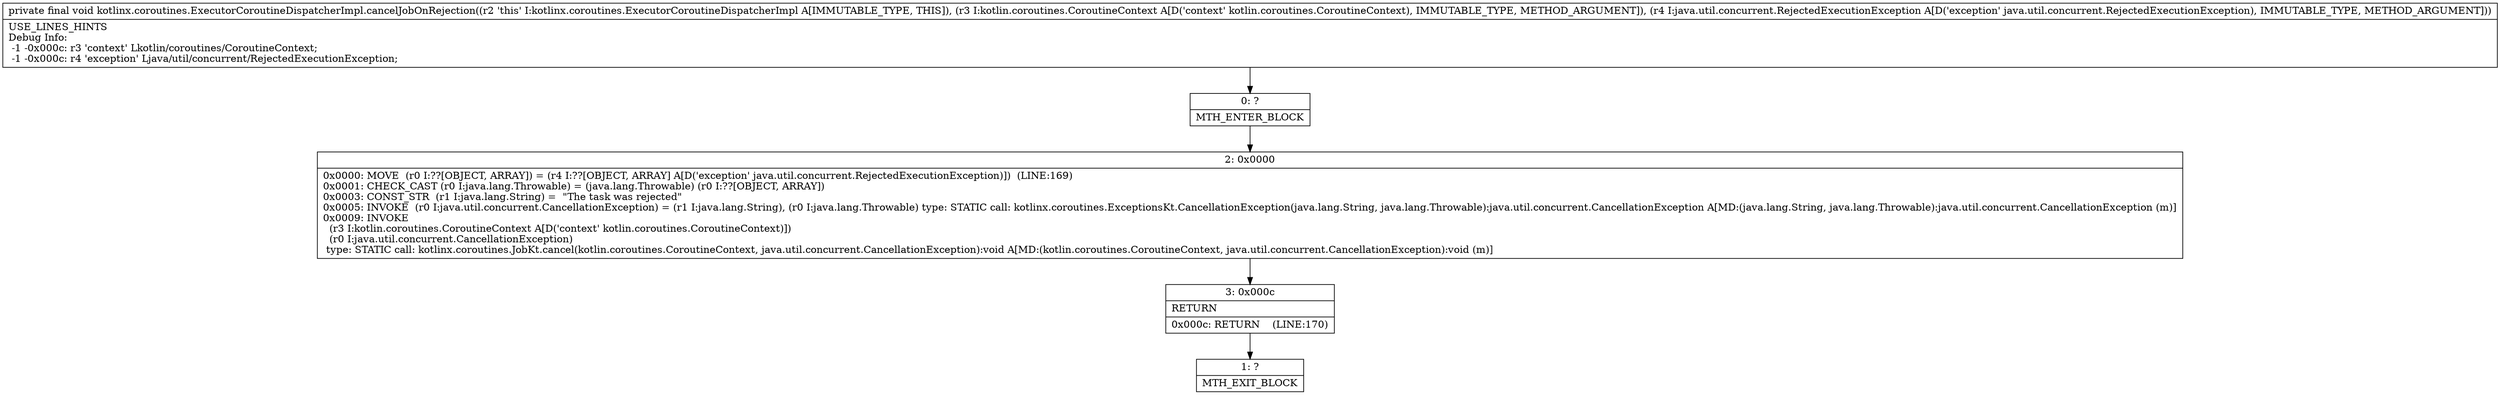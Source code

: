 digraph "CFG forkotlinx.coroutines.ExecutorCoroutineDispatcherImpl.cancelJobOnRejection(Lkotlin\/coroutines\/CoroutineContext;Ljava\/util\/concurrent\/RejectedExecutionException;)V" {
Node_0 [shape=record,label="{0\:\ ?|MTH_ENTER_BLOCK\l}"];
Node_2 [shape=record,label="{2\:\ 0x0000|0x0000: MOVE  (r0 I:??[OBJECT, ARRAY]) = (r4 I:??[OBJECT, ARRAY] A[D('exception' java.util.concurrent.RejectedExecutionException)])  (LINE:169)\l0x0001: CHECK_CAST (r0 I:java.lang.Throwable) = (java.lang.Throwable) (r0 I:??[OBJECT, ARRAY]) \l0x0003: CONST_STR  (r1 I:java.lang.String) =  \"The task was rejected\" \l0x0005: INVOKE  (r0 I:java.util.concurrent.CancellationException) = (r1 I:java.lang.String), (r0 I:java.lang.Throwable) type: STATIC call: kotlinx.coroutines.ExceptionsKt.CancellationException(java.lang.String, java.lang.Throwable):java.util.concurrent.CancellationException A[MD:(java.lang.String, java.lang.Throwable):java.util.concurrent.CancellationException (m)]\l0x0009: INVOKE  \l  (r3 I:kotlin.coroutines.CoroutineContext A[D('context' kotlin.coroutines.CoroutineContext)])\l  (r0 I:java.util.concurrent.CancellationException)\l type: STATIC call: kotlinx.coroutines.JobKt.cancel(kotlin.coroutines.CoroutineContext, java.util.concurrent.CancellationException):void A[MD:(kotlin.coroutines.CoroutineContext, java.util.concurrent.CancellationException):void (m)]\l}"];
Node_3 [shape=record,label="{3\:\ 0x000c|RETURN\l|0x000c: RETURN    (LINE:170)\l}"];
Node_1 [shape=record,label="{1\:\ ?|MTH_EXIT_BLOCK\l}"];
MethodNode[shape=record,label="{private final void kotlinx.coroutines.ExecutorCoroutineDispatcherImpl.cancelJobOnRejection((r2 'this' I:kotlinx.coroutines.ExecutorCoroutineDispatcherImpl A[IMMUTABLE_TYPE, THIS]), (r3 I:kotlin.coroutines.CoroutineContext A[D('context' kotlin.coroutines.CoroutineContext), IMMUTABLE_TYPE, METHOD_ARGUMENT]), (r4 I:java.util.concurrent.RejectedExecutionException A[D('exception' java.util.concurrent.RejectedExecutionException), IMMUTABLE_TYPE, METHOD_ARGUMENT]))  | USE_LINES_HINTS\lDebug Info:\l  \-1 \-0x000c: r3 'context' Lkotlin\/coroutines\/CoroutineContext;\l  \-1 \-0x000c: r4 'exception' Ljava\/util\/concurrent\/RejectedExecutionException;\l}"];
MethodNode -> Node_0;Node_0 -> Node_2;
Node_2 -> Node_3;
Node_3 -> Node_1;
}

